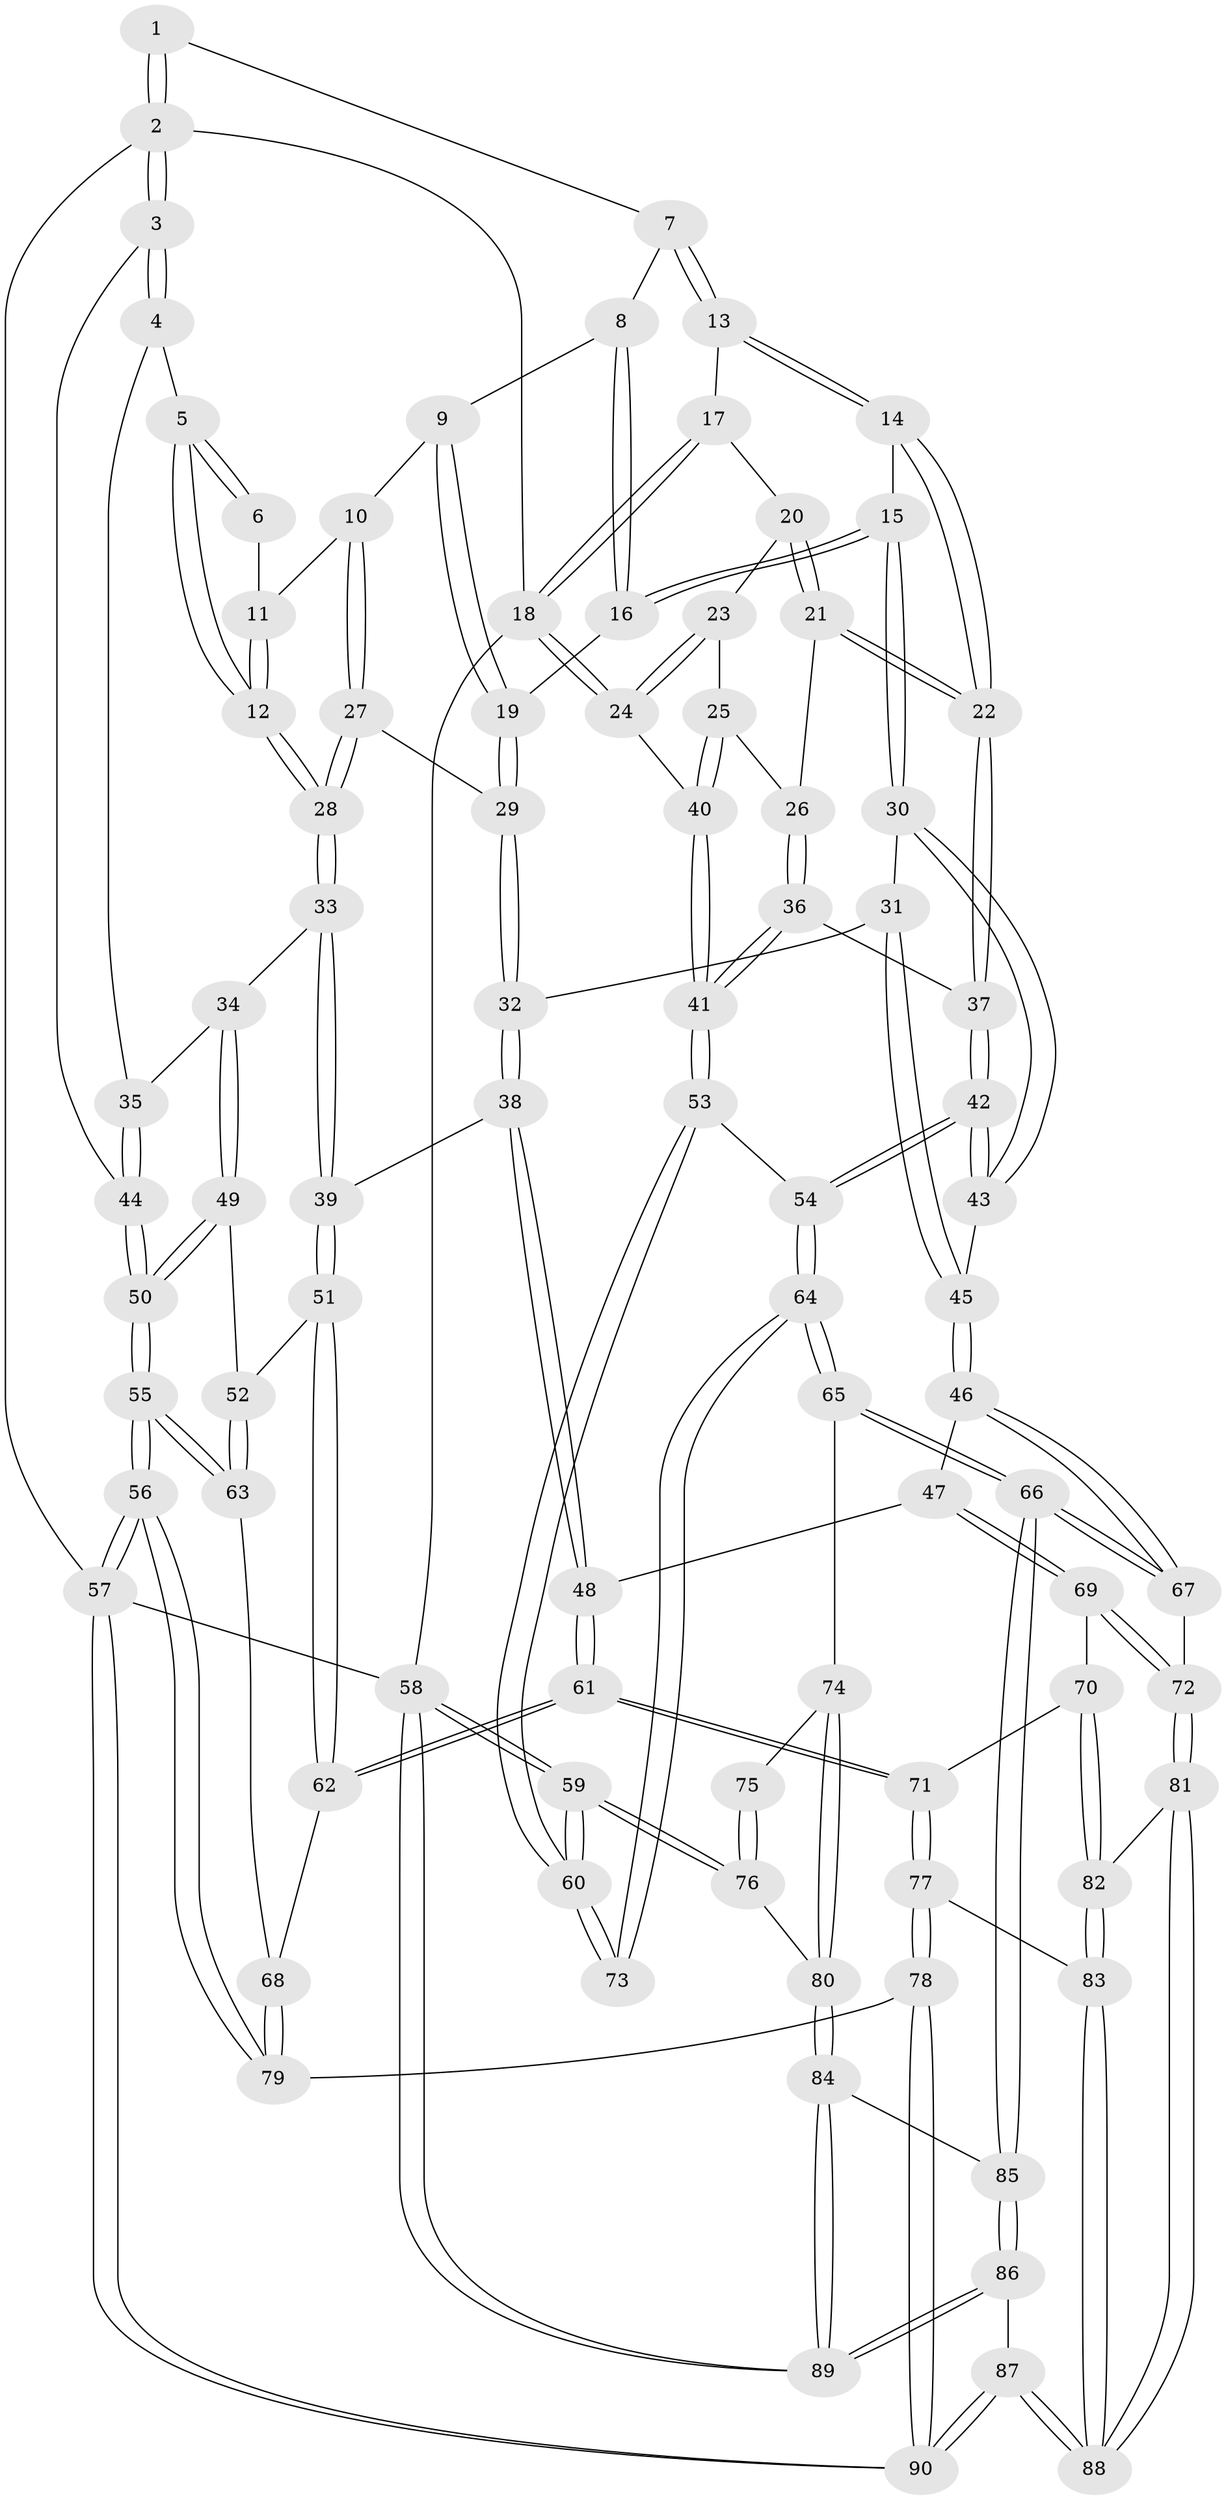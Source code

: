 // Generated by graph-tools (version 1.1) at 2025/51/03/09/25 03:51:11]
// undirected, 90 vertices, 222 edges
graph export_dot {
graph [start="1"]
  node [color=gray90,style=filled];
  1 [pos="+0.35321285229643573+0"];
  2 [pos="+0+0"];
  3 [pos="+0+0"];
  4 [pos="+0.1285648365115982+0.1297340303350184"];
  5 [pos="+0.1574281200270692+0.1303364989370489"];
  6 [pos="+0.2574763690402517+0.02981569886456835"];
  7 [pos="+0.4844839419673451+0"];
  8 [pos="+0.4727026050117585+0"];
  9 [pos="+0.4018198227774879+0.058235331843684346"];
  10 [pos="+0.35536505208931657+0.13140666525179662"];
  11 [pos="+0.2873703133566474+0.11530047962647445"];
  12 [pos="+0.22824645049954972+0.1783196698115619"];
  13 [pos="+0.6017729540911444+0"];
  14 [pos="+0.636810926798586+0.1752917679840388"];
  15 [pos="+0.5991955291409187+0.2005717407121075"];
  16 [pos="+0.4499320989988638+0.17004838440157072"];
  17 [pos="+0.7482862689859632+0"];
  18 [pos="+1+0"];
  19 [pos="+0.43410190259780457+0.1719404977656201"];
  20 [pos="+0.8816151554421149+0.10951114872534498"];
  21 [pos="+0.8373618702798186+0.17103048162074266"];
  22 [pos="+0.6810353086843541+0.2136561571073199"];
  23 [pos="+0.884637809884244+0.1102359623007133"];
  24 [pos="+1+0"];
  25 [pos="+1+0.19717258006547875"];
  26 [pos="+0.8895144266851402+0.23092484008210298"];
  27 [pos="+0.3483795194802235+0.22633755573374914"];
  28 [pos="+0.28068624074199944+0.2566221408472638"];
  29 [pos="+0.37292659396894934+0.23241288495590534"];
  30 [pos="+0.5226956809214344+0.27171841416926457"];
  31 [pos="+0.4812567841846006+0.2941118241406558"];
  32 [pos="+0.472065520065121+0.294403403260618"];
  33 [pos="+0.2434727136662215+0.33874925396302474"];
  34 [pos="+0.1868943057634032+0.3298322999935794"];
  35 [pos="+0.13702081385128392+0.2978339447472014"];
  36 [pos="+0.8610413907590855+0.32429641361461015"];
  37 [pos="+0.7535715218147373+0.37711233487134094"];
  38 [pos="+0.32846802991984686+0.45027365347242354"];
  39 [pos="+0.2859487413077196+0.43240220677397184"];
  40 [pos="+1+0.22717005355331354"];
  41 [pos="+1+0.3504073200152197"];
  42 [pos="+0.743815459356898+0.45151989761109323"];
  43 [pos="+0.6210376970524222+0.45517672206222787"];
  44 [pos="+0+0.28868881131647384"];
  45 [pos="+0.5241916899648994+0.482926795548332"];
  46 [pos="+0.5126199835122411+0.493053113086832"];
  47 [pos="+0.4284192715763339+0.5018663703645243"];
  48 [pos="+0.3380197035983752+0.46057413158267296"];
  49 [pos="+0.05310738074098397+0.4464606017531929"];
  50 [pos="+0+0.4367935501654131"];
  51 [pos="+0.2005547970549105+0.5007395493994268"];
  52 [pos="+0.16048572283830956+0.5055535582160625"];
  53 [pos="+1+0.4189065374427669"];
  54 [pos="+0.7522002535532788+0.46693594266912414"];
  55 [pos="+0+0.6906809042004122"];
  56 [pos="+0+0.7460725103846134"];
  57 [pos="+0+1"];
  58 [pos="+1+1"];
  59 [pos="+1+0.8575795026831105"];
  60 [pos="+1+0.7208104597378275"];
  61 [pos="+0.2975502942408063+0.6827753414863331"];
  62 [pos="+0.22669617892124858+0.6560427423239942"];
  63 [pos="+0.06255817801053674+0.6535971410276585"];
  64 [pos="+0.7540465013734984+0.4767863684282321"];
  65 [pos="+0.6316171100268754+0.7112293988662854"];
  66 [pos="+0.6013287478411331+0.7361075877482899"];
  67 [pos="+0.586702312987714+0.7350481855894256"];
  68 [pos="+0.1424794320951186+0.6765553474393288"];
  69 [pos="+0.4170695633659079+0.6720525124999718"];
  70 [pos="+0.3159358574447044+0.6921037532430834"];
  71 [pos="+0.30420849227991514+0.6900954285403463"];
  72 [pos="+0.5667906165557675+0.7413988387516229"];
  73 [pos="+0.8979478746561186+0.6260107879117289"];
  74 [pos="+0.781876471782726+0.7102957683357463"];
  75 [pos="+0.8072592024313386+0.6963237894238091"];
  76 [pos="+0.8822833408270909+0.8337862219815245"];
  77 [pos="+0.22665092394254063+0.8573691283950021"];
  78 [pos="+0.21167681573268757+0.8669657678355328"];
  79 [pos="+0.17518981004376585+0.836390098934847"];
  80 [pos="+0.825898358513361+0.8351537693270169"];
  81 [pos="+0.511498074467756+0.8088711339048119"];
  82 [pos="+0.36846366958121424+0.7891149523788946"];
  83 [pos="+0.3460497284746669+0.8676739587745509"];
  84 [pos="+0.7791857597773858+0.8534480056658772"];
  85 [pos="+0.643076756847223+0.7951944028153766"];
  86 [pos="+0.6496989100157466+1"];
  87 [pos="+0.4636065230045324+1"];
  88 [pos="+0.4494913806929705+0.9383971330507749"];
  89 [pos="+0.7399724828368479+1"];
  90 [pos="+0.12718200358940177+1"];
  1 -- 2;
  1 -- 2;
  1 -- 7;
  2 -- 3;
  2 -- 3;
  2 -- 18;
  2 -- 57;
  3 -- 4;
  3 -- 4;
  3 -- 44;
  4 -- 5;
  4 -- 35;
  5 -- 6;
  5 -- 6;
  5 -- 12;
  5 -- 12;
  6 -- 11;
  7 -- 8;
  7 -- 13;
  7 -- 13;
  8 -- 9;
  8 -- 16;
  8 -- 16;
  9 -- 10;
  9 -- 19;
  9 -- 19;
  10 -- 11;
  10 -- 27;
  10 -- 27;
  11 -- 12;
  11 -- 12;
  12 -- 28;
  12 -- 28;
  13 -- 14;
  13 -- 14;
  13 -- 17;
  14 -- 15;
  14 -- 22;
  14 -- 22;
  15 -- 16;
  15 -- 16;
  15 -- 30;
  15 -- 30;
  16 -- 19;
  17 -- 18;
  17 -- 18;
  17 -- 20;
  18 -- 24;
  18 -- 24;
  18 -- 58;
  19 -- 29;
  19 -- 29;
  20 -- 21;
  20 -- 21;
  20 -- 23;
  21 -- 22;
  21 -- 22;
  21 -- 26;
  22 -- 37;
  22 -- 37;
  23 -- 24;
  23 -- 24;
  23 -- 25;
  24 -- 40;
  25 -- 26;
  25 -- 40;
  25 -- 40;
  26 -- 36;
  26 -- 36;
  27 -- 28;
  27 -- 28;
  27 -- 29;
  28 -- 33;
  28 -- 33;
  29 -- 32;
  29 -- 32;
  30 -- 31;
  30 -- 43;
  30 -- 43;
  31 -- 32;
  31 -- 45;
  31 -- 45;
  32 -- 38;
  32 -- 38;
  33 -- 34;
  33 -- 39;
  33 -- 39;
  34 -- 35;
  34 -- 49;
  34 -- 49;
  35 -- 44;
  35 -- 44;
  36 -- 37;
  36 -- 41;
  36 -- 41;
  37 -- 42;
  37 -- 42;
  38 -- 39;
  38 -- 48;
  38 -- 48;
  39 -- 51;
  39 -- 51;
  40 -- 41;
  40 -- 41;
  41 -- 53;
  41 -- 53;
  42 -- 43;
  42 -- 43;
  42 -- 54;
  42 -- 54;
  43 -- 45;
  44 -- 50;
  44 -- 50;
  45 -- 46;
  45 -- 46;
  46 -- 47;
  46 -- 67;
  46 -- 67;
  47 -- 48;
  47 -- 69;
  47 -- 69;
  48 -- 61;
  48 -- 61;
  49 -- 50;
  49 -- 50;
  49 -- 52;
  50 -- 55;
  50 -- 55;
  51 -- 52;
  51 -- 62;
  51 -- 62;
  52 -- 63;
  52 -- 63;
  53 -- 54;
  53 -- 60;
  53 -- 60;
  54 -- 64;
  54 -- 64;
  55 -- 56;
  55 -- 56;
  55 -- 63;
  55 -- 63;
  56 -- 57;
  56 -- 57;
  56 -- 79;
  56 -- 79;
  57 -- 90;
  57 -- 90;
  57 -- 58;
  58 -- 59;
  58 -- 59;
  58 -- 89;
  58 -- 89;
  59 -- 60;
  59 -- 60;
  59 -- 76;
  59 -- 76;
  60 -- 73;
  60 -- 73;
  61 -- 62;
  61 -- 62;
  61 -- 71;
  61 -- 71;
  62 -- 68;
  63 -- 68;
  64 -- 65;
  64 -- 65;
  64 -- 73;
  64 -- 73;
  65 -- 66;
  65 -- 66;
  65 -- 74;
  66 -- 67;
  66 -- 67;
  66 -- 85;
  66 -- 85;
  67 -- 72;
  68 -- 79;
  68 -- 79;
  69 -- 70;
  69 -- 72;
  69 -- 72;
  70 -- 71;
  70 -- 82;
  70 -- 82;
  71 -- 77;
  71 -- 77;
  72 -- 81;
  72 -- 81;
  74 -- 75;
  74 -- 80;
  74 -- 80;
  75 -- 76;
  75 -- 76;
  76 -- 80;
  77 -- 78;
  77 -- 78;
  77 -- 83;
  78 -- 79;
  78 -- 90;
  78 -- 90;
  80 -- 84;
  80 -- 84;
  81 -- 82;
  81 -- 88;
  81 -- 88;
  82 -- 83;
  82 -- 83;
  83 -- 88;
  83 -- 88;
  84 -- 85;
  84 -- 89;
  84 -- 89;
  85 -- 86;
  85 -- 86;
  86 -- 87;
  86 -- 89;
  86 -- 89;
  87 -- 88;
  87 -- 88;
  87 -- 90;
  87 -- 90;
}
